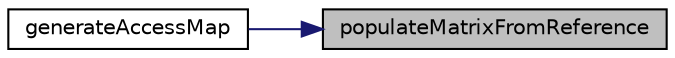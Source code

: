 digraph "populateMatrixFromReference"
{
 // LATEX_PDF_SIZE
  edge [fontname="Helvetica",fontsize="10",labelfontname="Helvetica",labelfontsize="10"];
  node [fontname="Helvetica",fontsize="10",shape=record];
  rankdir="RL";
  Node1 [label="populateMatrixFromReference",height=0.2,width=0.4,color="black", fillcolor="grey75", style="filled", fontcolor="black",tooltip="Populates a matrix from a reference matrix. Uses a default value for empty cells. Reference matrix is..."];
  Node1 -> Node2 [dir="back",color="midnightblue",fontsize="10",style="solid",fontname="Helvetica"];
  Node2 [label="generateAccessMap",height=0.2,width=0.4,color="black", fillcolor="white", style="filled",URL="$MapLoader_8hpp.html#a4457b8fda05fb2e534b0fc114254fa98",tooltip="Generates access map from height map & object block map. Access map defines how tiles can or cannot b..."];
}
